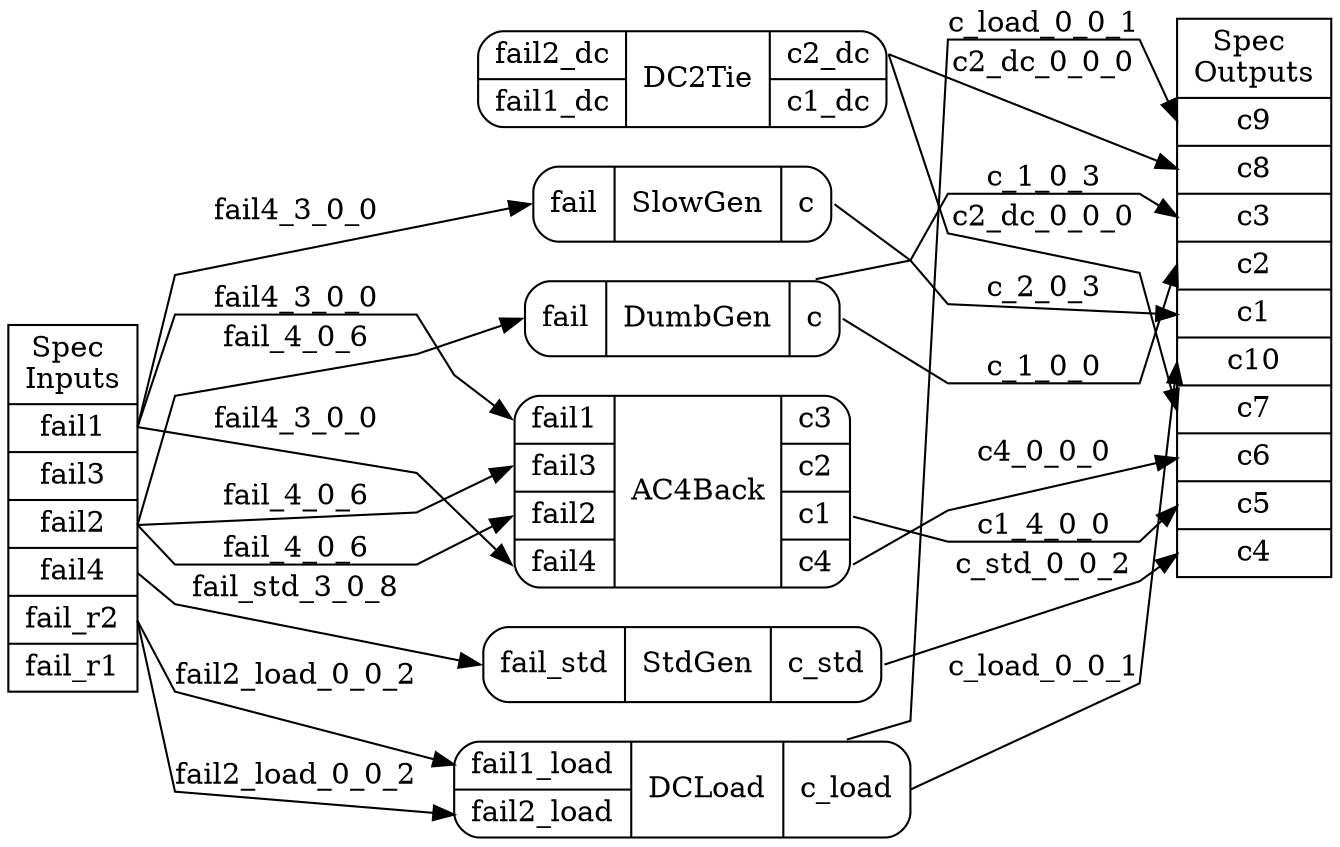 digraph pyco_out {
	node [shape=Mrecord]
	compound=true label="" labeljust=center labelloc=b rankdir=LR splines=polyline
	G1_in [label="Spec \nInputs|<fail1> fail1|<fail3> fail3|<fail2> fail2|<fail4> fail4|<fail_r2> fail_r2|<fail_r1> fail_r1" rank=source shape=record]
	"4418832656.4420447888.DumbGen_5" [label="{{<fail> fail}|DumbGen|{<c> c}}"]
	"4418832656.4420447888.SlowGen_3" [label="{{<fail> fail}|SlowGen|{<c> c}}"]
	"4418832656.4420447888.AC4Back_2" [label="{{<fail1> fail1|<fail3> fail3|<fail2> fail2|<fail4> fail4}|AC4Back|{<c3> c3|<c2> c2|<c1> c1|<c4> c4}}"]
	"4418832656.4420447888.DC2Tie_2" [label="{{<fail2_dc> fail2_dc|<fail1_dc> fail1_dc}|DC2Tie|{<c2_dc> c2_dc|<c1_dc> c1_dc}}"]
	"4418832656.4420447888.StdGen_3" [label="{{<fail_std> fail_std}|StdGen|{<c_std> c_std}}"]
	"4418832656.4420447888.DCLoad_3" [label="{{<fail1_load> fail1_load|<fail2_load> fail2_load}|DCLoad|{<c_load> c_load}}"]
	G1_out [label="Spec \nOutputs|<c9> c9|<c8> c8|<c3> c3|<c2> c2|<c1> c1|<c10> c10|<c7> c7|<c6> c6|<c5> c5|<c4> c4" rank=sink shape=record]
	G1_in:fail1 -> "4418832656.4420447888.AC4Back_2":fail1 [label=fail4_3_0_0]
	G1_in:fail1 -> "4418832656.4420447888.AC4Back_2":fail4 [label=fail4_3_0_0]
	G1_in:fail1 -> "4418832656.4420447888.SlowGen_3":fail [label=fail4_3_0_0]
	G1_in:fail2 -> "4418832656.4420447888.DumbGen_5":fail [label=fail_4_0_6]
	G1_in:fail2 -> "4418832656.4420447888.AC4Back_2":fail3 [label=fail_4_0_6]
	G1_in:fail2 -> "4418832656.4420447888.AC4Back_2":fail2 [label=fail_4_0_6]
	G1_in:fail_r2 -> "4418832656.4420447888.DCLoad_3":fail1_load [label=fail2_load_0_0_2]
	G1_in:fail_r2 -> "4418832656.4420447888.DCLoad_3":fail2_load [label=fail2_load_0_0_2]
	G1_in:fail4 -> "4418832656.4420447888.StdGen_3":fail_std [label=fail_std_3_0_8]
	"4418832656.4420447888.DumbGen_5":c -> G1_out:c3 [label=c_1_0_3]
	"4418832656.4420447888.DumbGen_5":c -> G1_out:c2 [label=c_1_0_0]
	"4418832656.4420447888.StdGen_3":c_std -> G1_out:c4 [label=c_std_0_0_2]
	"4418832656.4420447888.AC4Back_2":c1 -> G1_out:c5 [label=c1_4_0_0]
	"4418832656.4420447888.AC4Back_2":c4 -> G1_out:c6 [label=c4_0_0_0]
	"4418832656.4420447888.DC2Tie_2":c2_dc -> G1_out:c8 [label=c2_dc_0_0_0]
	"4418832656.4420447888.DC2Tie_2":c2_dc -> G1_out:c7 [label=c2_dc_0_0_0]
	"4418832656.4420447888.DCLoad_3":c_load -> G1_out:c9 [label=c_load_0_0_1]
	"4418832656.4420447888.DCLoad_3":c_load -> G1_out:c10 [label=c_load_0_0_1]
	"4418832656.4420447888.SlowGen_3":c -> G1_out:c1 [label=c_2_0_3]
}
